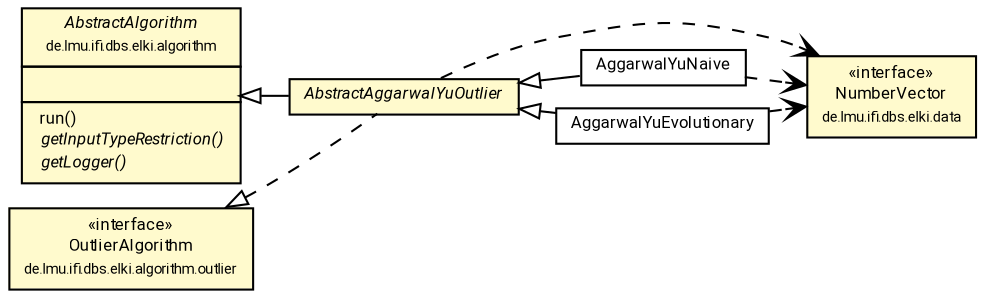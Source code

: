 #!/usr/local/bin/dot
#
# Class diagram 
# Generated by UMLGraph version R5_7_2-60-g0e99a6 (http://www.spinellis.gr/umlgraph/)
#

digraph G {
	graph [fontnames="svg"]
	edge [fontname="Roboto",fontsize=7,labelfontname="Roboto",labelfontsize=7,color="black"];
	node [fontname="Roboto",fontcolor="black",fontsize=8,shape=plaintext,margin=0,width=0,height=0];
	nodesep=0.15;
	ranksep=0.25;
	rankdir=LR;
	// de.lmu.ifi.dbs.elki.data.NumberVector
	c889289 [label=<<table title="de.lmu.ifi.dbs.elki.data.NumberVector" border="0" cellborder="1" cellspacing="0" cellpadding="2" bgcolor="LemonChiffon" href="../../../data/NumberVector.html" target="_parent">
		<tr><td><table border="0" cellspacing="0" cellpadding="1">
		<tr><td align="center" balign="center"> &#171;interface&#187; </td></tr>
		<tr><td align="center" balign="center"> <font face="Roboto">NumberVector</font> </td></tr>
		<tr><td align="center" balign="center"> <font face="Roboto" point-size="7.0">de.lmu.ifi.dbs.elki.data</font> </td></tr>
		</table></td></tr>
		</table>>, URL="../../../data/NumberVector.html"];
	// de.lmu.ifi.dbs.elki.algorithm.AbstractAlgorithm<R extends de.lmu.ifi.dbs.elki.result.Result>
	c889311 [label=<<table title="de.lmu.ifi.dbs.elki.algorithm.AbstractAlgorithm" border="0" cellborder="1" cellspacing="0" cellpadding="2" bgcolor="LemonChiffon" href="../../AbstractAlgorithm.html" target="_parent">
		<tr><td><table border="0" cellspacing="0" cellpadding="1">
		<tr><td align="center" balign="center"> <font face="Roboto"><i>AbstractAlgorithm</i></font> </td></tr>
		<tr><td align="center" balign="center"> <font face="Roboto" point-size="7.0">de.lmu.ifi.dbs.elki.algorithm</font> </td></tr>
		</table></td></tr>
		<tr><td><table border="0" cellspacing="0" cellpadding="1">
		<tr><td align="left" balign="left">  </td></tr>
		</table></td></tr>
		<tr><td><table border="0" cellspacing="0" cellpadding="1">
		<tr><td align="left" balign="left">  run() </td></tr>
		<tr><td align="left" balign="left"> <i> getInputTypeRestriction()</i> </td></tr>
		<tr><td align="left" balign="left"> <i> getLogger()</i> </td></tr>
		</table></td></tr>
		</table>>, URL="../../AbstractAlgorithm.html"];
	// de.lmu.ifi.dbs.elki.algorithm.outlier.OutlierAlgorithm
	c891096 [label=<<table title="de.lmu.ifi.dbs.elki.algorithm.outlier.OutlierAlgorithm" border="0" cellborder="1" cellspacing="0" cellpadding="2" bgcolor="LemonChiffon" href="../OutlierAlgorithm.html" target="_parent">
		<tr><td><table border="0" cellspacing="0" cellpadding="1">
		<tr><td align="center" balign="center"> &#171;interface&#187; </td></tr>
		<tr><td align="center" balign="center"> <font face="Roboto">OutlierAlgorithm</font> </td></tr>
		<tr><td align="center" balign="center"> <font face="Roboto" point-size="7.0">de.lmu.ifi.dbs.elki.algorithm.outlier</font> </td></tr>
		</table></td></tr>
		</table>>, URL="../OutlierAlgorithm.html"];
	// de.lmu.ifi.dbs.elki.algorithm.outlier.subspace.AggarwalYuNaive<V extends de.lmu.ifi.dbs.elki.data.NumberVector>
	c891144 [label=<<table title="de.lmu.ifi.dbs.elki.algorithm.outlier.subspace.AggarwalYuNaive" border="0" cellborder="1" cellspacing="0" cellpadding="2" href="AggarwalYuNaive.html" target="_parent">
		<tr><td><table border="0" cellspacing="0" cellpadding="1">
		<tr><td align="center" balign="center"> <font face="Roboto">AggarwalYuNaive</font> </td></tr>
		</table></td></tr>
		</table>>, URL="AggarwalYuNaive.html"];
	// de.lmu.ifi.dbs.elki.algorithm.outlier.subspace.AggarwalYuEvolutionary<V extends de.lmu.ifi.dbs.elki.data.NumberVector>
	c891146 [label=<<table title="de.lmu.ifi.dbs.elki.algorithm.outlier.subspace.AggarwalYuEvolutionary" border="0" cellborder="1" cellspacing="0" cellpadding="2" href="AggarwalYuEvolutionary.html" target="_parent">
		<tr><td><table border="0" cellspacing="0" cellpadding="1">
		<tr><td align="center" balign="center"> <font face="Roboto">AggarwalYuEvolutionary</font> </td></tr>
		</table></td></tr>
		</table>>, URL="AggarwalYuEvolutionary.html"];
	// de.lmu.ifi.dbs.elki.algorithm.outlier.subspace.AbstractAggarwalYuOutlier<V extends de.lmu.ifi.dbs.elki.data.NumberVector>
	c891153 [label=<<table title="de.lmu.ifi.dbs.elki.algorithm.outlier.subspace.AbstractAggarwalYuOutlier" border="0" cellborder="1" cellspacing="0" cellpadding="2" bgcolor="lemonChiffon" href="AbstractAggarwalYuOutlier.html" target="_parent">
		<tr><td><table border="0" cellspacing="0" cellpadding="1">
		<tr><td align="center" balign="center"> <font face="Roboto"><i>AbstractAggarwalYuOutlier</i></font> </td></tr>
		</table></td></tr>
		</table>>, URL="AbstractAggarwalYuOutlier.html"];
	// de.lmu.ifi.dbs.elki.algorithm.outlier.subspace.AggarwalYuNaive<V extends de.lmu.ifi.dbs.elki.data.NumberVector> extends de.lmu.ifi.dbs.elki.algorithm.outlier.subspace.AbstractAggarwalYuOutlier<V extends de.lmu.ifi.dbs.elki.data.NumberVector>
	c891153 -> c891144 [arrowtail=empty,dir=back,weight=10];
	// de.lmu.ifi.dbs.elki.algorithm.outlier.subspace.AggarwalYuEvolutionary<V extends de.lmu.ifi.dbs.elki.data.NumberVector> extends de.lmu.ifi.dbs.elki.algorithm.outlier.subspace.AbstractAggarwalYuOutlier<V extends de.lmu.ifi.dbs.elki.data.NumberVector>
	c891153 -> c891146 [arrowtail=empty,dir=back,weight=10];
	// de.lmu.ifi.dbs.elki.algorithm.outlier.subspace.AbstractAggarwalYuOutlier<V extends de.lmu.ifi.dbs.elki.data.NumberVector> extends de.lmu.ifi.dbs.elki.algorithm.AbstractAlgorithm<R extends de.lmu.ifi.dbs.elki.result.Result>
	c889311 -> c891153 [arrowtail=empty,dir=back,weight=10];
	// de.lmu.ifi.dbs.elki.algorithm.outlier.subspace.AbstractAggarwalYuOutlier<V extends de.lmu.ifi.dbs.elki.data.NumberVector> implements de.lmu.ifi.dbs.elki.algorithm.outlier.OutlierAlgorithm
	c891096 -> c891153 [arrowtail=empty,style=dashed,dir=back,weight=9];
	// de.lmu.ifi.dbs.elki.algorithm.outlier.subspace.AggarwalYuNaive<V extends de.lmu.ifi.dbs.elki.data.NumberVector> depend de.lmu.ifi.dbs.elki.data.NumberVector
	c891144 -> c889289 [arrowhead=open,style=dashed,weight=0];
	// de.lmu.ifi.dbs.elki.algorithm.outlier.subspace.AggarwalYuEvolutionary<V extends de.lmu.ifi.dbs.elki.data.NumberVector> depend de.lmu.ifi.dbs.elki.data.NumberVector
	c891146 -> c889289 [arrowhead=open,style=dashed,weight=0];
	// de.lmu.ifi.dbs.elki.algorithm.outlier.subspace.AbstractAggarwalYuOutlier<V extends de.lmu.ifi.dbs.elki.data.NumberVector> depend de.lmu.ifi.dbs.elki.data.NumberVector
	c891153 -> c889289 [arrowhead=open,style=dashed,weight=0];
}

